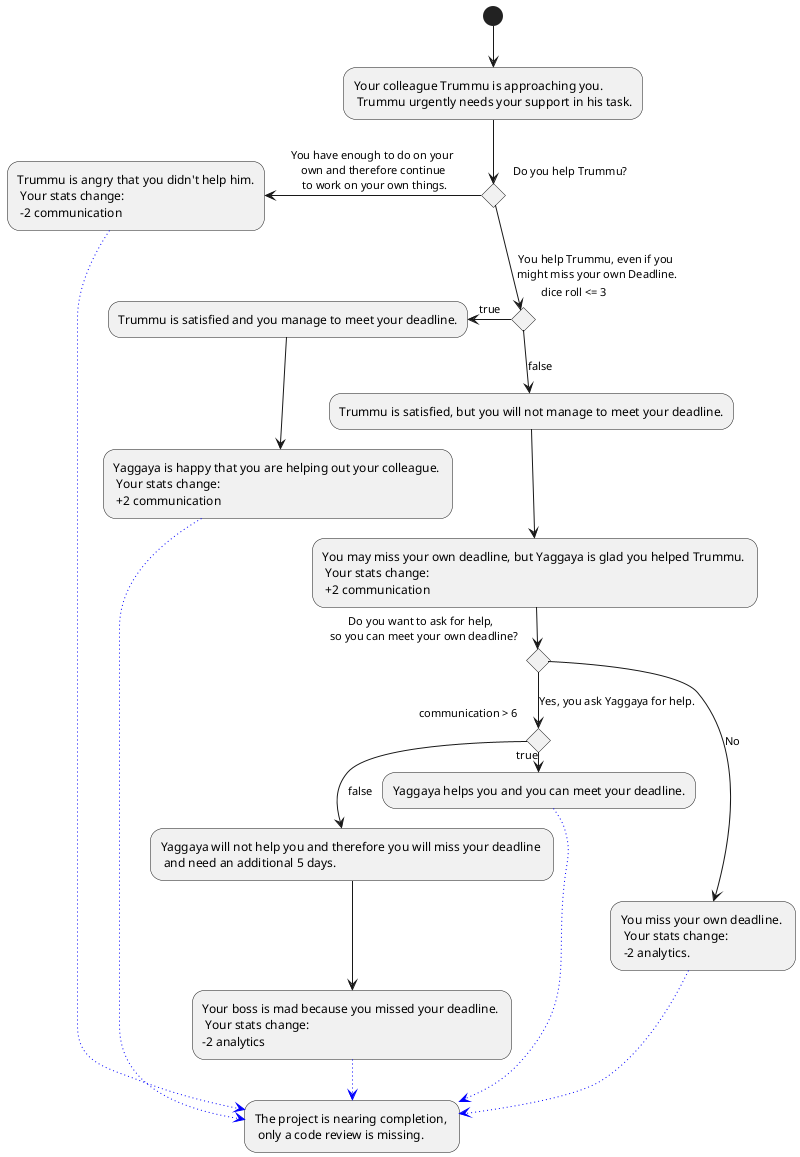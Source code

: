 @startuml
(*) --> "Your colleague Trummu is approaching you.\n Trummu urgently needs your support in his task."
if "Do you help Trummu?" then 
--> [You help Trummu, even if you\n might miss your own Deadline.] if "dice roll <= 3" then
-left-> [true] "Trummu is satisfied and you manage to meet your deadline."
--> "Yaggaya is happy that you are helping out your colleague. \n Your stats change: \n +2 communication" as helpNoProblem
else
--> [false] "Trummu is satisfied, but you will not manage to meet your deadline."
--> "You may miss your own deadline, but Yaggaya is glad you helped Trummu. \n Your stats change: \n +2 communication"
if "Do you want to ask for help, \n so you can meet your own deadline?" then 
--> [No] "You miss your own deadline. \n Your stats change: \n -2 analytics." as alone

else 
--> [Yes, you ask Yaggaya for help.]if "communication > 6" then 
-right-> [true] "Yaggaya helps you and you can meet your deadline." as getHelp

else
--> [false] "Yaggaya will not help you and therefore you will miss your deadline \n and need an additional 5 days."
--> "Your boss is mad because you missed your deadline. \n Your stats change: \n-2 analytics"
-[#blue,dotted]-> "The project is nearing completion, \n only a code review is missing." as nextDecision
endif
endif
endif
else
-left-> [You have enough to do on your \n own and therefore continue \n to work on your own things.] "Trummu is angry that you didn't help him.\n Your stats change: \n -2 communication" as noHelp

alone -[#blue,dotted]-> nextDecision
helpNoProblem -[#blue,dotted]-> nextDecision
getHelp -[#blue,dotted]-> nextDecision
noHelp -[#blue,dotted]-> nextDecision
@enduml
